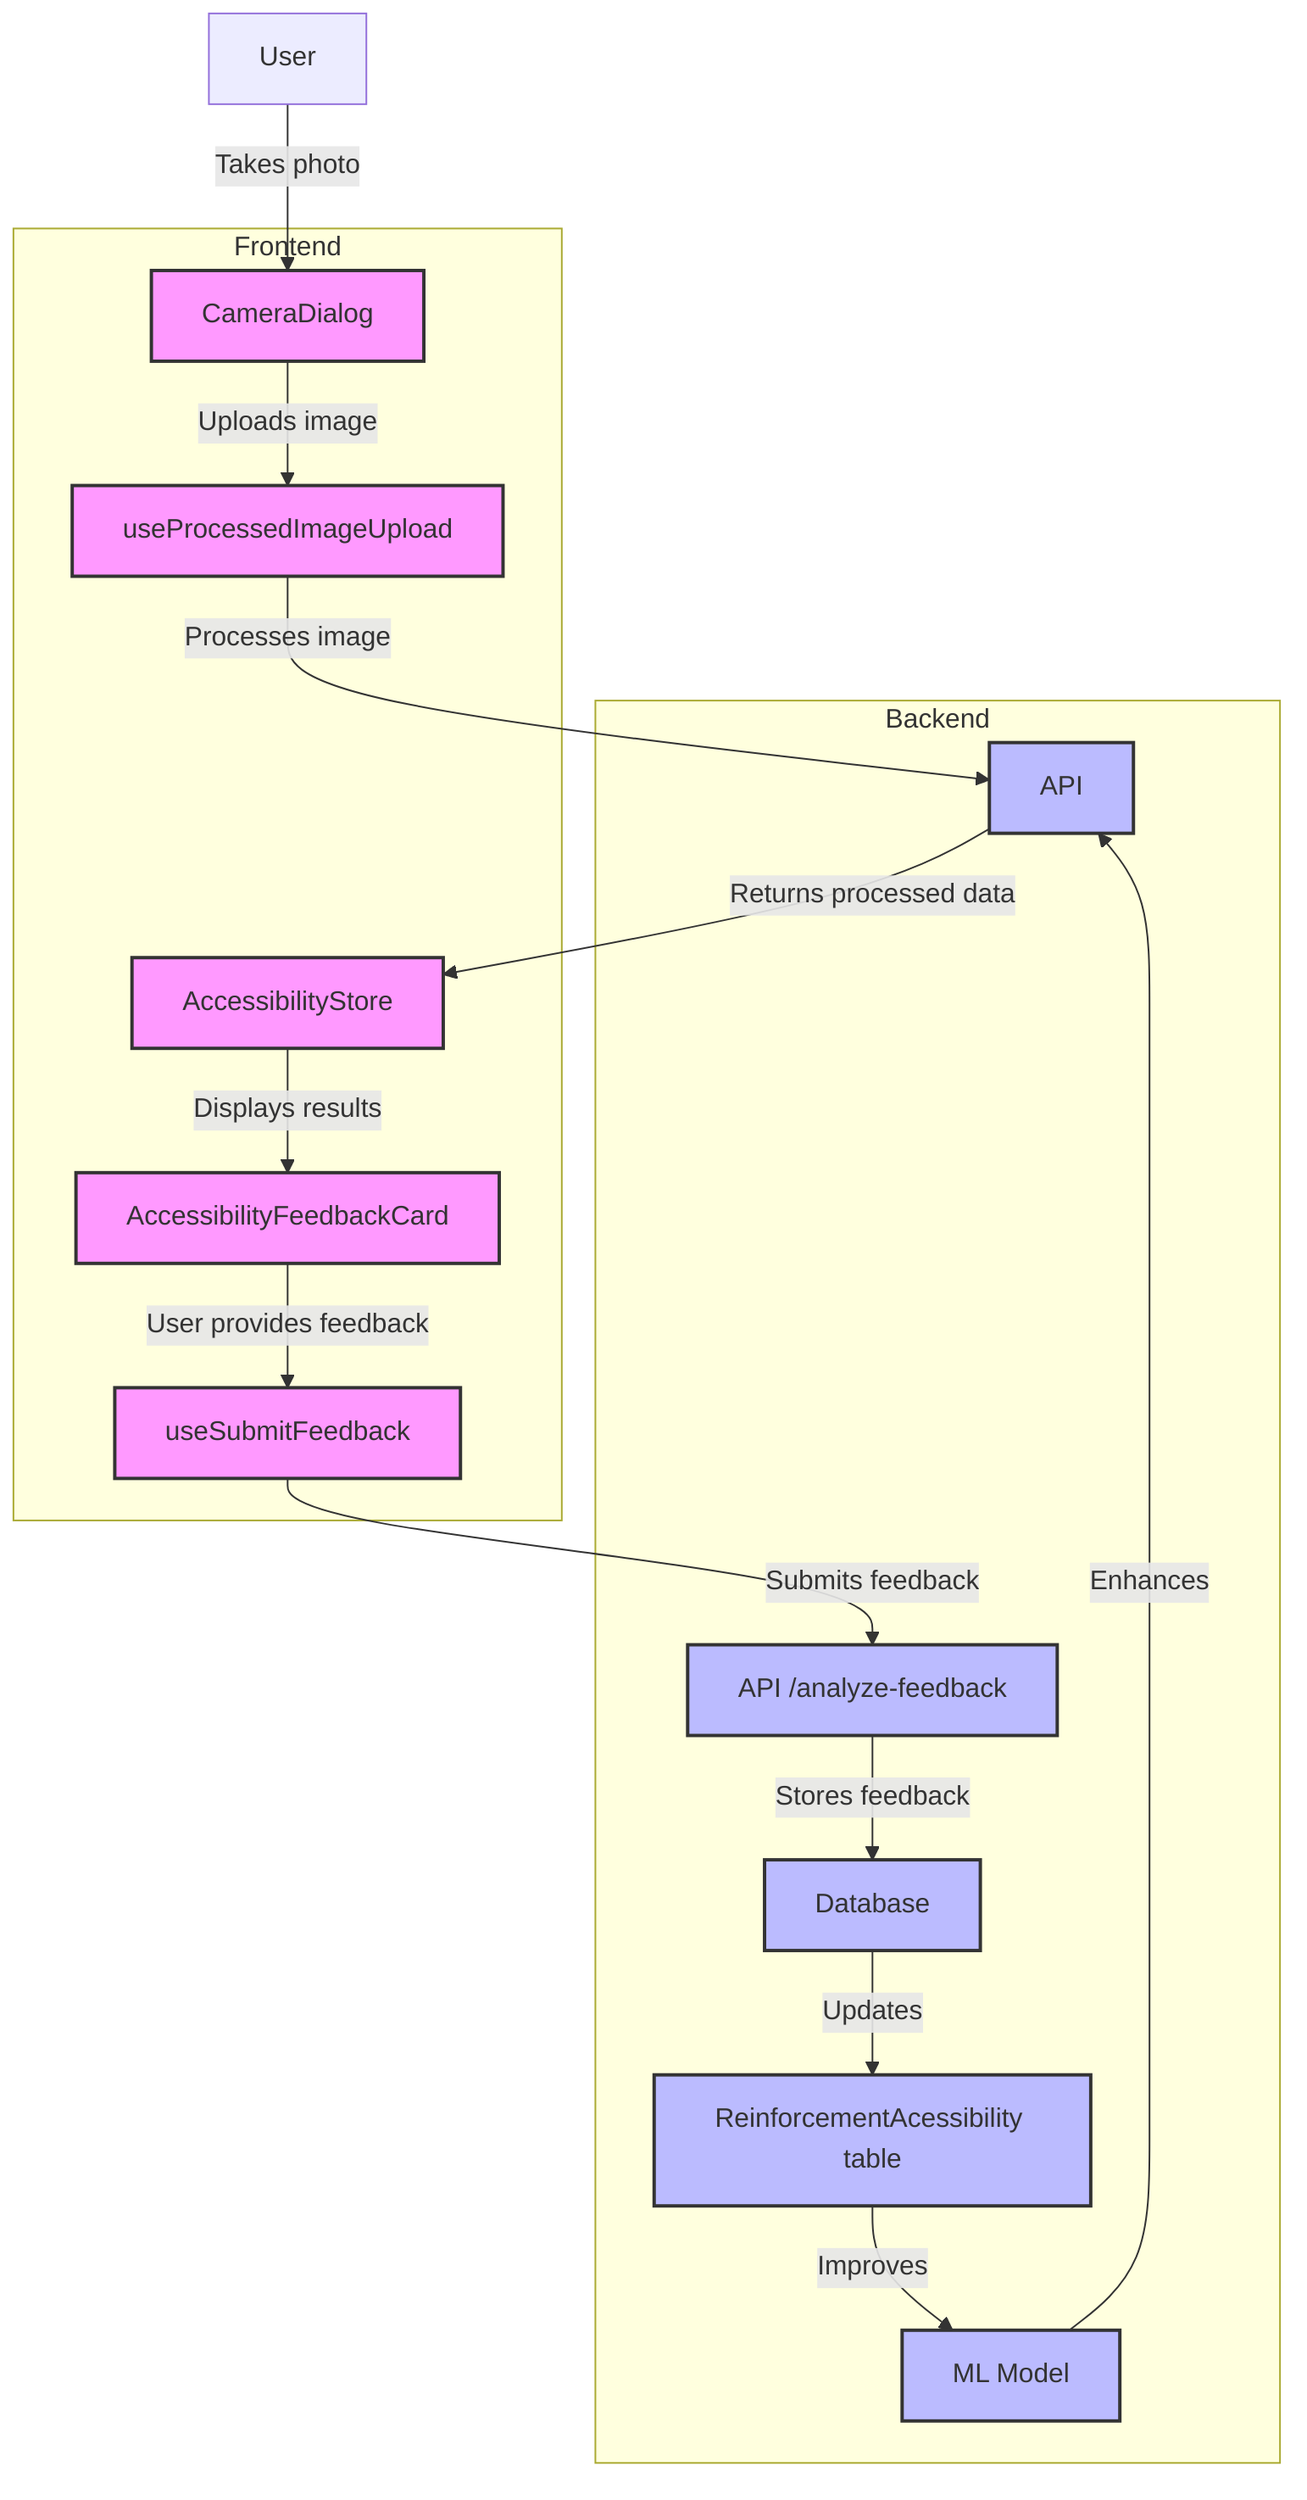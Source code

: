 graph TD
    A[User] -->|Takes photo| B[CameraDialog]
    B -->|Uploads image| C[useProcessedImageUpload]
    C -->|Processes image| D[API]
    D -->|Returns processed data| E[AccessibilityStore]
    E -->|Displays results| F[AccessibilityFeedbackCard]
    F -->|User provides feedback| G[useSubmitFeedback]
    G -->|Submits feedback| H[API /analyze-feedback]
    H -->|Stores feedback| I[Database]
    I -->|Updates| J[ReinforcementAcessibility table]
    J -->|Improves| K[ML Model]
    K -->|Enhances| D

    subgraph "Frontend"
        B
        C
        E
        F
        G
    end

    subgraph "Backend"
        D
        H
        I
        J
        K
    end

    classDef frontend fill:#f9f,stroke:#333,stroke-width:2px;
    classDef backend fill:#bbf,stroke:#333,stroke-width:2px;
    class B,C,E,F,G frontend;
    class D,H,I,J,K backend;
